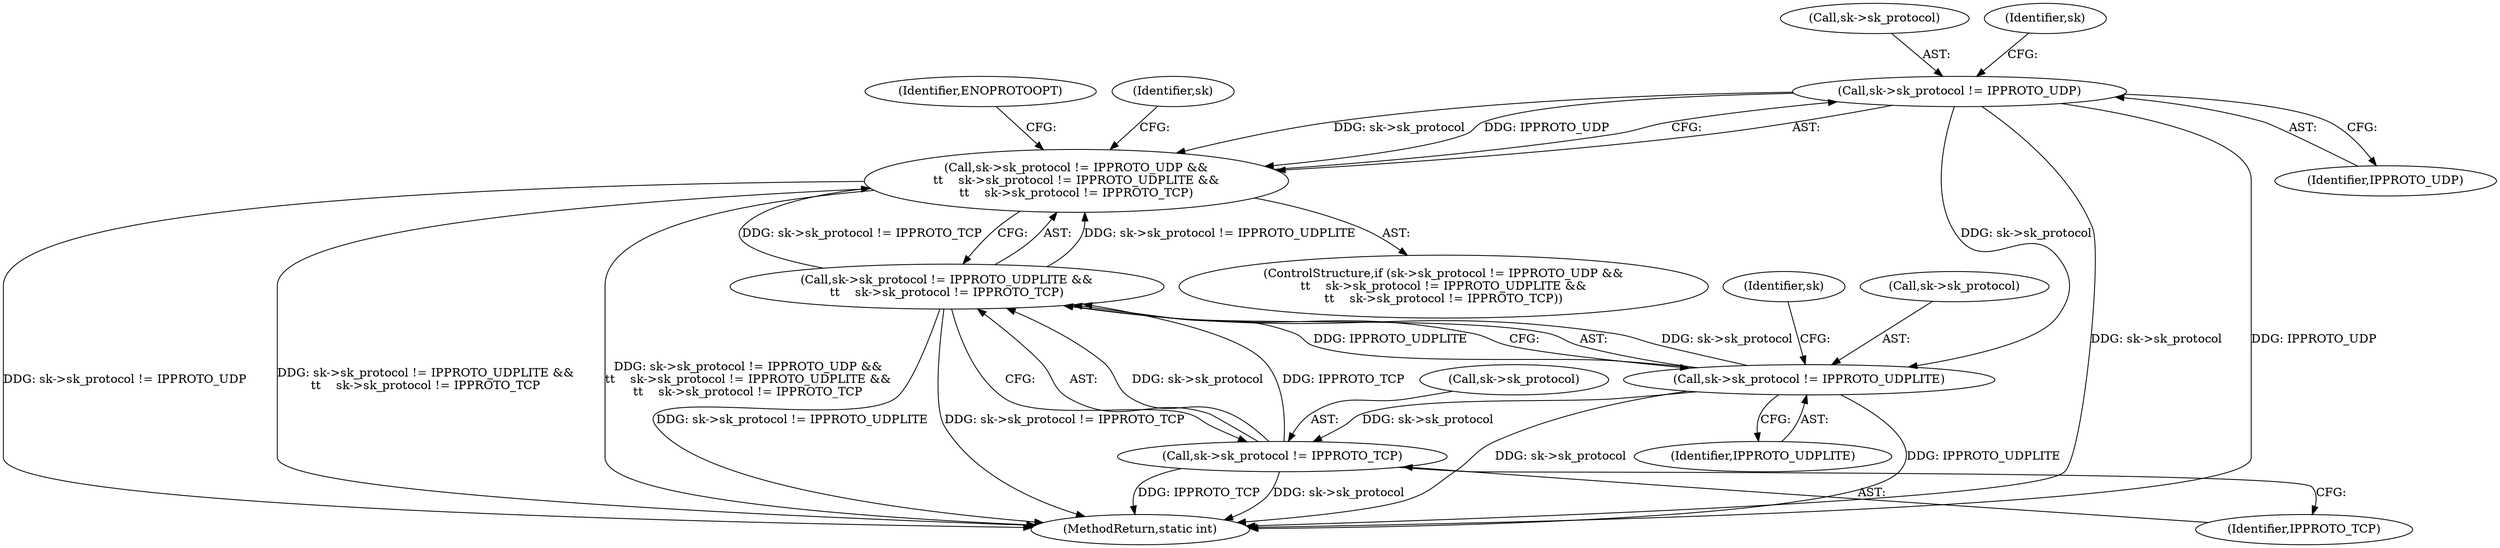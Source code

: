 digraph "0_linux_45f6fad84cc305103b28d73482b344d7f5b76f39_10@pointer" {
"1000139" [label="(Call,sk->sk_protocol != IPPROTO_UDP)"];
"1000138" [label="(Call,sk->sk_protocol != IPPROTO_UDP &&\n\t\t    sk->sk_protocol != IPPROTO_UDPLITE &&\n\t\t    sk->sk_protocol != IPPROTO_TCP)"];
"1000145" [label="(Call,sk->sk_protocol != IPPROTO_UDPLITE)"];
"1000144" [label="(Call,sk->sk_protocol != IPPROTO_UDPLITE &&\n\t\t    sk->sk_protocol != IPPROTO_TCP)"];
"1000150" [label="(Call,sk->sk_protocol != IPPROTO_TCP)"];
"1000151" [label="(Call,sk->sk_protocol)"];
"1000157" [label="(Identifier,ENOPROTOOPT)"];
"1000150" [label="(Call,sk->sk_protocol != IPPROTO_TCP)"];
"1000139" [label="(Call,sk->sk_protocol != IPPROTO_UDP)"];
"1000140" [label="(Call,sk->sk_protocol)"];
"1000147" [label="(Identifier,sk)"];
"1000137" [label="(ControlStructure,if (sk->sk_protocol != IPPROTO_UDP &&\n\t\t    sk->sk_protocol != IPPROTO_UDPLITE &&\n\t\t    sk->sk_protocol != IPPROTO_TCP))"];
"1000145" [label="(Call,sk->sk_protocol != IPPROTO_UDPLITE)"];
"1001039" [label="(MethodReturn,static int)"];
"1000144" [label="(Call,sk->sk_protocol != IPPROTO_UDPLITE &&\n\t\t    sk->sk_protocol != IPPROTO_TCP)"];
"1000152" [label="(Identifier,sk)"];
"1000149" [label="(Identifier,IPPROTO_UDPLITE)"];
"1000154" [label="(Identifier,IPPROTO_TCP)"];
"1000138" [label="(Call,sk->sk_protocol != IPPROTO_UDP &&\n\t\t    sk->sk_protocol != IPPROTO_UDPLITE &&\n\t\t    sk->sk_protocol != IPPROTO_TCP)"];
"1000143" [label="(Identifier,IPPROTO_UDP)"];
"1000146" [label="(Call,sk->sk_protocol)"];
"1000161" [label="(Identifier,sk)"];
"1000139" -> "1000138"  [label="AST: "];
"1000139" -> "1000143"  [label="CFG: "];
"1000140" -> "1000139"  [label="AST: "];
"1000143" -> "1000139"  [label="AST: "];
"1000147" -> "1000139"  [label="CFG: "];
"1000138" -> "1000139"  [label="CFG: "];
"1000139" -> "1001039"  [label="DDG: sk->sk_protocol"];
"1000139" -> "1001039"  [label="DDG: IPPROTO_UDP"];
"1000139" -> "1000138"  [label="DDG: sk->sk_protocol"];
"1000139" -> "1000138"  [label="DDG: IPPROTO_UDP"];
"1000139" -> "1000145"  [label="DDG: sk->sk_protocol"];
"1000138" -> "1000137"  [label="AST: "];
"1000138" -> "1000144"  [label="CFG: "];
"1000144" -> "1000138"  [label="AST: "];
"1000157" -> "1000138"  [label="CFG: "];
"1000161" -> "1000138"  [label="CFG: "];
"1000138" -> "1001039"  [label="DDG: sk->sk_protocol != IPPROTO_UDP"];
"1000138" -> "1001039"  [label="DDG: sk->sk_protocol != IPPROTO_UDPLITE &&\n\t\t    sk->sk_protocol != IPPROTO_TCP"];
"1000138" -> "1001039"  [label="DDG: sk->sk_protocol != IPPROTO_UDP &&\n\t\t    sk->sk_protocol != IPPROTO_UDPLITE &&\n\t\t    sk->sk_protocol != IPPROTO_TCP"];
"1000144" -> "1000138"  [label="DDG: sk->sk_protocol != IPPROTO_UDPLITE"];
"1000144" -> "1000138"  [label="DDG: sk->sk_protocol != IPPROTO_TCP"];
"1000145" -> "1000144"  [label="AST: "];
"1000145" -> "1000149"  [label="CFG: "];
"1000146" -> "1000145"  [label="AST: "];
"1000149" -> "1000145"  [label="AST: "];
"1000152" -> "1000145"  [label="CFG: "];
"1000144" -> "1000145"  [label="CFG: "];
"1000145" -> "1001039"  [label="DDG: IPPROTO_UDPLITE"];
"1000145" -> "1001039"  [label="DDG: sk->sk_protocol"];
"1000145" -> "1000144"  [label="DDG: sk->sk_protocol"];
"1000145" -> "1000144"  [label="DDG: IPPROTO_UDPLITE"];
"1000145" -> "1000150"  [label="DDG: sk->sk_protocol"];
"1000144" -> "1000150"  [label="CFG: "];
"1000150" -> "1000144"  [label="AST: "];
"1000144" -> "1001039"  [label="DDG: sk->sk_protocol != IPPROTO_UDPLITE"];
"1000144" -> "1001039"  [label="DDG: sk->sk_protocol != IPPROTO_TCP"];
"1000150" -> "1000144"  [label="DDG: sk->sk_protocol"];
"1000150" -> "1000144"  [label="DDG: IPPROTO_TCP"];
"1000150" -> "1000154"  [label="CFG: "];
"1000151" -> "1000150"  [label="AST: "];
"1000154" -> "1000150"  [label="AST: "];
"1000150" -> "1001039"  [label="DDG: sk->sk_protocol"];
"1000150" -> "1001039"  [label="DDG: IPPROTO_TCP"];
}

